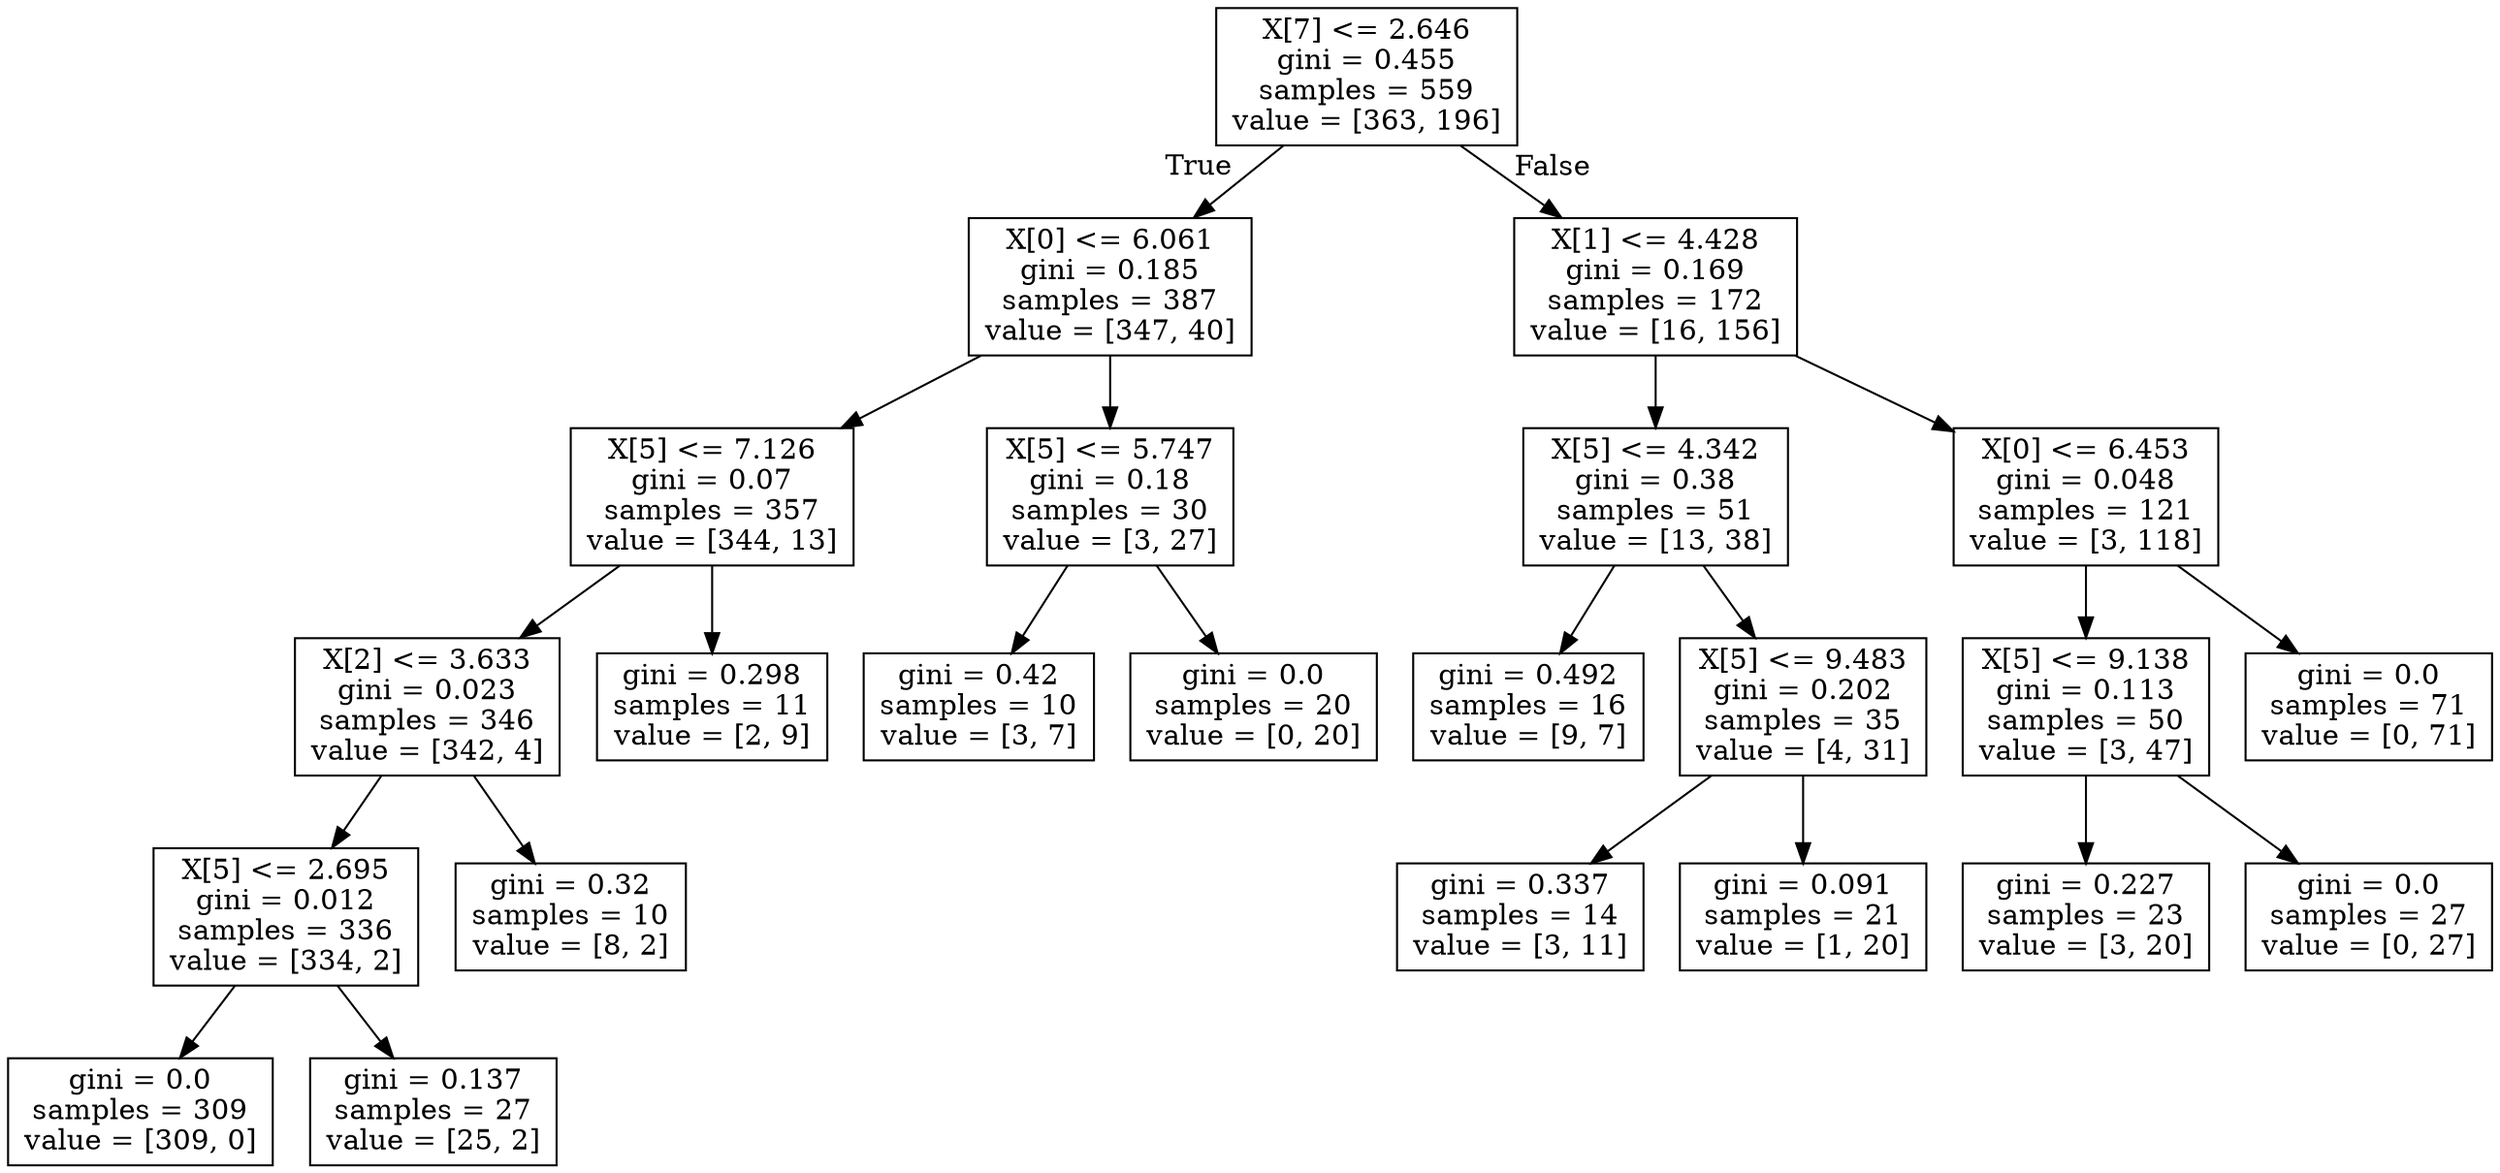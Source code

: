 digraph Tree {
node [shape=box] ;
0 [label="X[7] <= 2.646\ngini = 0.455\nsamples = 559\nvalue = [363, 196]"] ;
1 [label="X[0] <= 6.061\ngini = 0.185\nsamples = 387\nvalue = [347, 40]"] ;
0 -> 1 [labeldistance=2.5, labelangle=45, headlabel="True"] ;
2 [label="X[5] <= 7.126\ngini = 0.07\nsamples = 357\nvalue = [344, 13]"] ;
1 -> 2 ;
3 [label="X[2] <= 3.633\ngini = 0.023\nsamples = 346\nvalue = [342, 4]"] ;
2 -> 3 ;
4 [label="X[5] <= 2.695\ngini = 0.012\nsamples = 336\nvalue = [334, 2]"] ;
3 -> 4 ;
5 [label="gini = 0.0\nsamples = 309\nvalue = [309, 0]"] ;
4 -> 5 ;
6 [label="gini = 0.137\nsamples = 27\nvalue = [25, 2]"] ;
4 -> 6 ;
7 [label="gini = 0.32\nsamples = 10\nvalue = [8, 2]"] ;
3 -> 7 ;
8 [label="gini = 0.298\nsamples = 11\nvalue = [2, 9]"] ;
2 -> 8 ;
9 [label="X[5] <= 5.747\ngini = 0.18\nsamples = 30\nvalue = [3, 27]"] ;
1 -> 9 ;
10 [label="gini = 0.42\nsamples = 10\nvalue = [3, 7]"] ;
9 -> 10 ;
11 [label="gini = 0.0\nsamples = 20\nvalue = [0, 20]"] ;
9 -> 11 ;
12 [label="X[1] <= 4.428\ngini = 0.169\nsamples = 172\nvalue = [16, 156]"] ;
0 -> 12 [labeldistance=2.5, labelangle=-45, headlabel="False"] ;
13 [label="X[5] <= 4.342\ngini = 0.38\nsamples = 51\nvalue = [13, 38]"] ;
12 -> 13 ;
14 [label="gini = 0.492\nsamples = 16\nvalue = [9, 7]"] ;
13 -> 14 ;
15 [label="X[5] <= 9.483\ngini = 0.202\nsamples = 35\nvalue = [4, 31]"] ;
13 -> 15 ;
16 [label="gini = 0.337\nsamples = 14\nvalue = [3, 11]"] ;
15 -> 16 ;
17 [label="gini = 0.091\nsamples = 21\nvalue = [1, 20]"] ;
15 -> 17 ;
18 [label="X[0] <= 6.453\ngini = 0.048\nsamples = 121\nvalue = [3, 118]"] ;
12 -> 18 ;
19 [label="X[5] <= 9.138\ngini = 0.113\nsamples = 50\nvalue = [3, 47]"] ;
18 -> 19 ;
20 [label="gini = 0.227\nsamples = 23\nvalue = [3, 20]"] ;
19 -> 20 ;
21 [label="gini = 0.0\nsamples = 27\nvalue = [0, 27]"] ;
19 -> 21 ;
22 [label="gini = 0.0\nsamples = 71\nvalue = [0, 71]"] ;
18 -> 22 ;
}